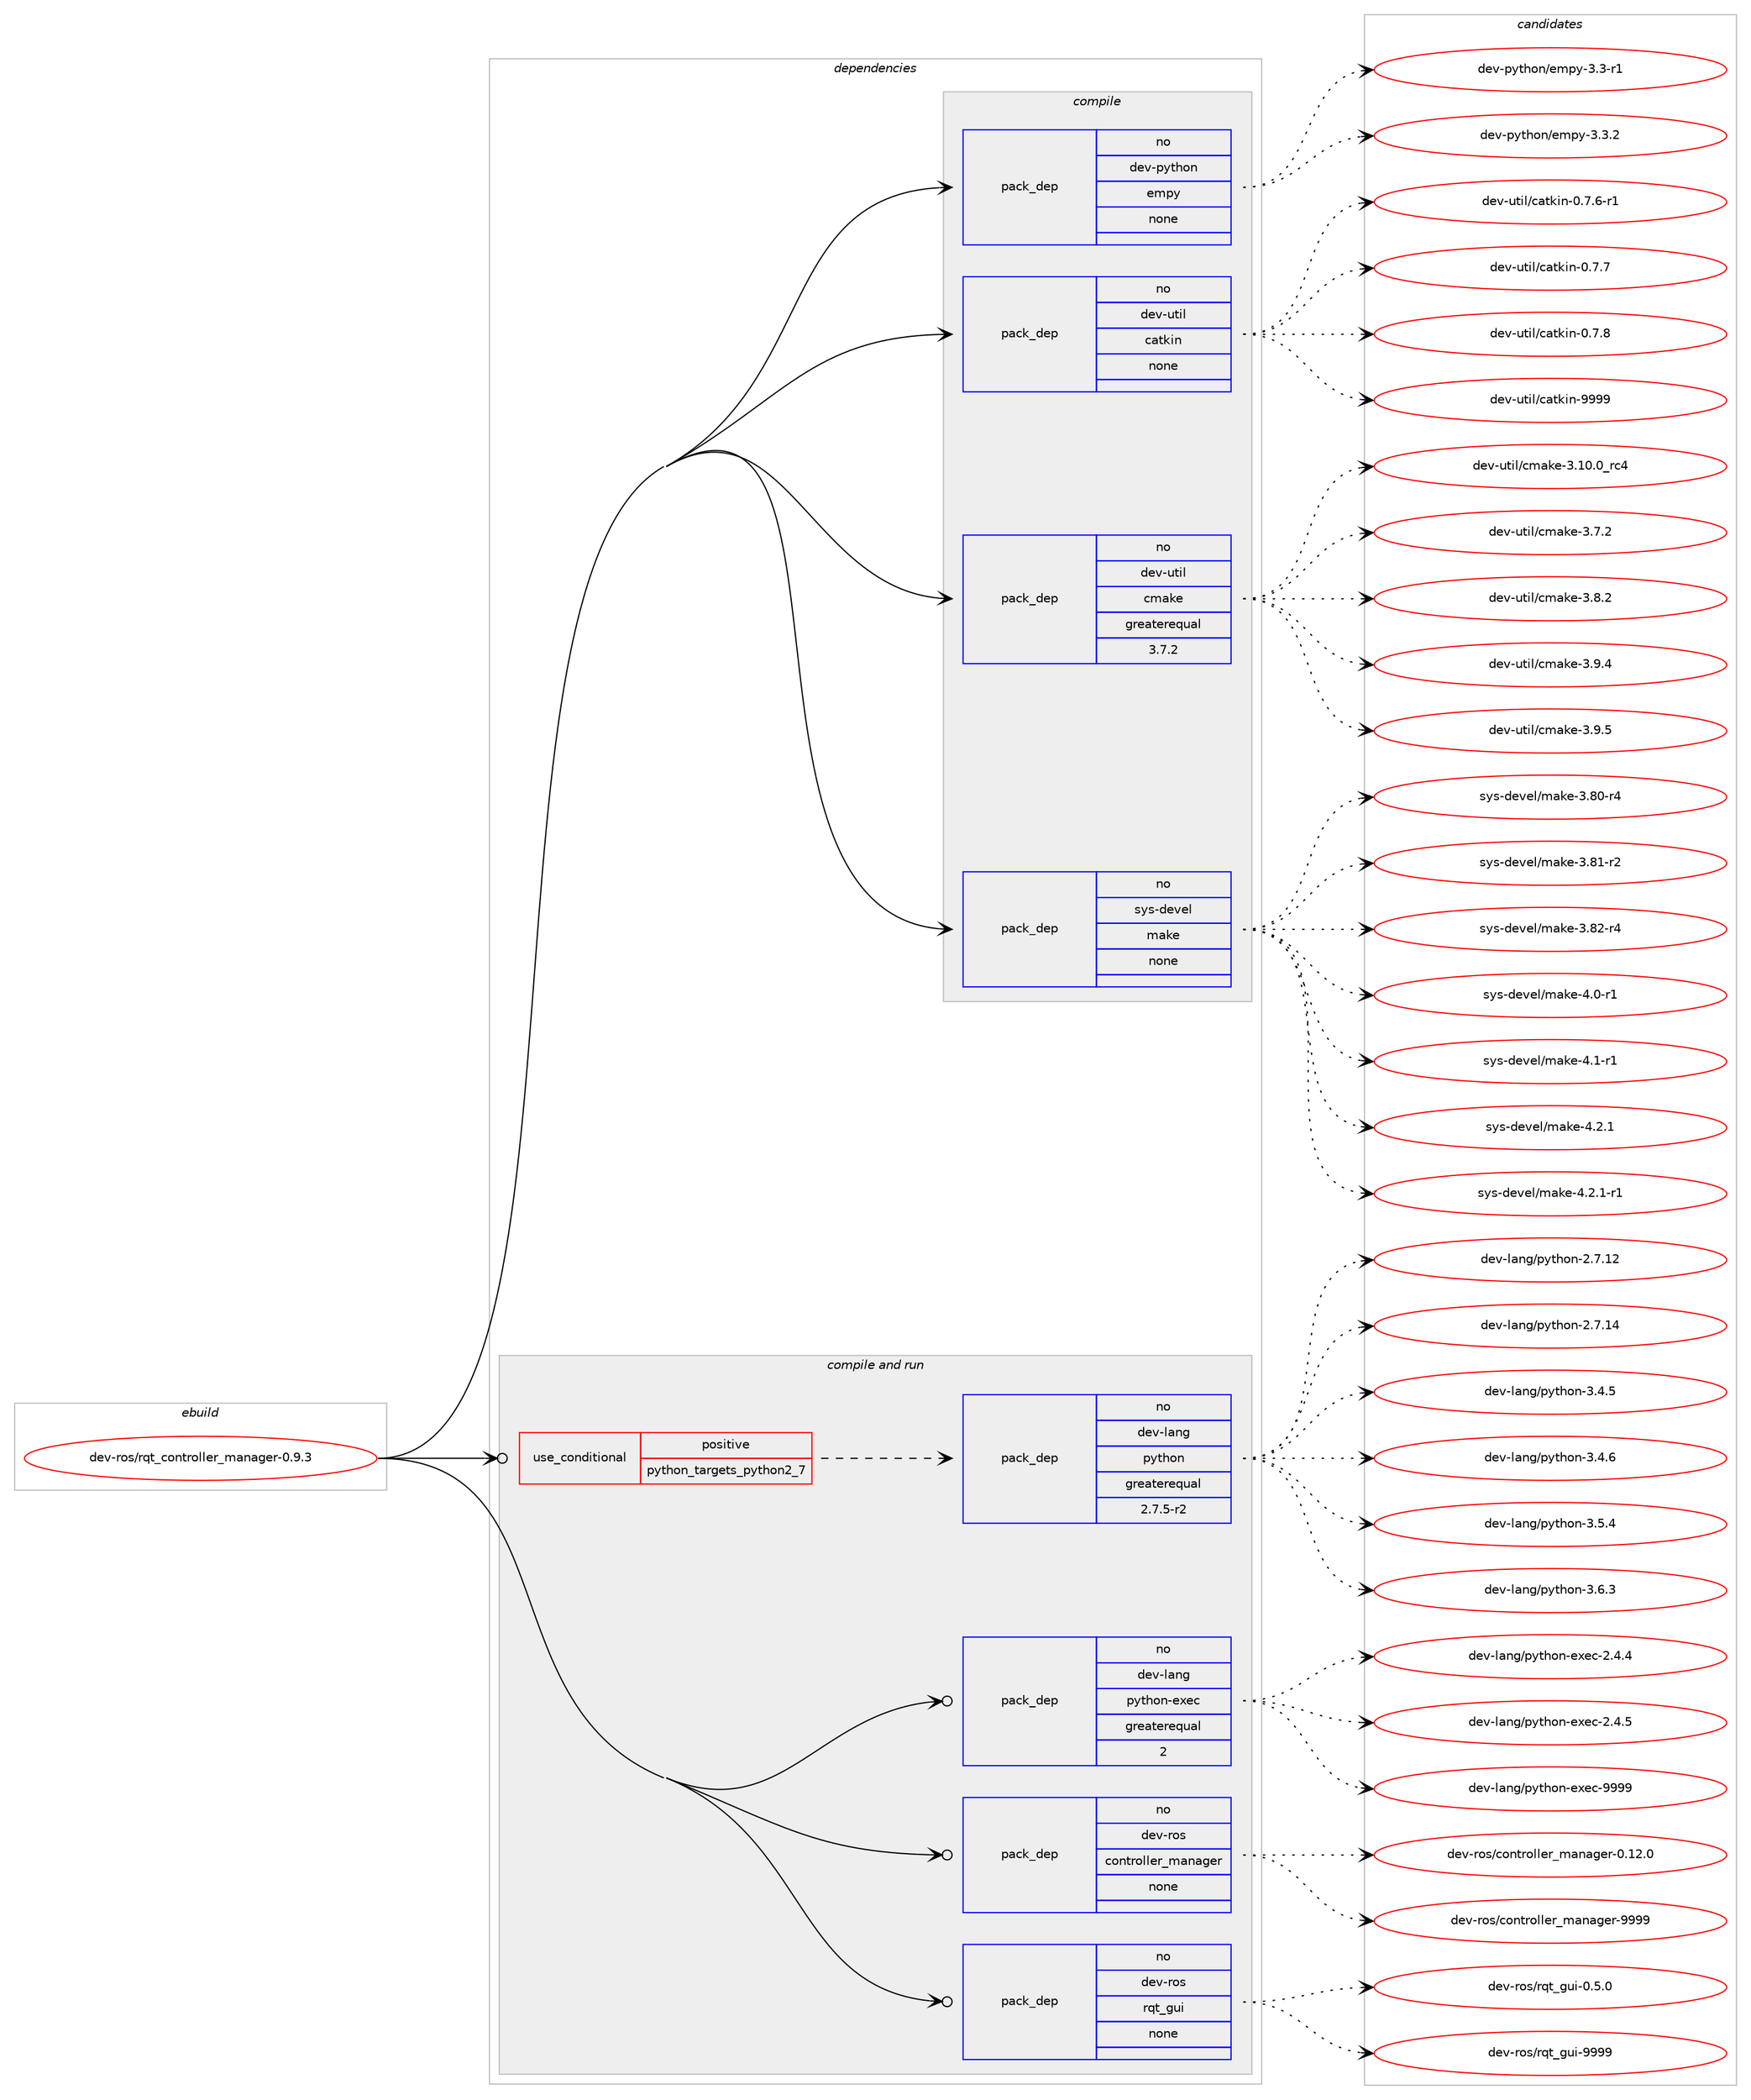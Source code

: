 digraph prolog {

# *************
# Graph options
# *************

newrank=true;
concentrate=true;
compound=true;
graph [rankdir=LR,fontname=Helvetica,fontsize=10,ranksep=1.5];#, ranksep=2.5, nodesep=0.2];
edge  [arrowhead=vee];
node  [fontname=Helvetica,fontsize=10];

# **********
# The ebuild
# **********

subgraph cluster_leftcol {
color=gray;
rank=same;
label=<<i>ebuild</i>>;
id [label="dev-ros/rqt_controller_manager-0.9.3", color=red, width=4, href="../dev-ros/rqt_controller_manager-0.9.3.svg"];
}

# ****************
# The dependencies
# ****************

subgraph cluster_midcol {
color=gray;
label=<<i>dependencies</i>>;
subgraph cluster_compile {
fillcolor="#eeeeee";
style=filled;
label=<<i>compile</i>>;
subgraph pack161504 {
dependency212530 [label=<<TABLE BORDER="0" CELLBORDER="1" CELLSPACING="0" CELLPADDING="4" WIDTH="220"><TR><TD ROWSPAN="6" CELLPADDING="30">pack_dep</TD></TR><TR><TD WIDTH="110">no</TD></TR><TR><TD>dev-python</TD></TR><TR><TD>empy</TD></TR><TR><TD>none</TD></TR><TR><TD></TD></TR></TABLE>>, shape=none, color=blue];
}
id:e -> dependency212530:w [weight=20,style="solid",arrowhead="vee"];
subgraph pack161505 {
dependency212531 [label=<<TABLE BORDER="0" CELLBORDER="1" CELLSPACING="0" CELLPADDING="4" WIDTH="220"><TR><TD ROWSPAN="6" CELLPADDING="30">pack_dep</TD></TR><TR><TD WIDTH="110">no</TD></TR><TR><TD>dev-util</TD></TR><TR><TD>catkin</TD></TR><TR><TD>none</TD></TR><TR><TD></TD></TR></TABLE>>, shape=none, color=blue];
}
id:e -> dependency212531:w [weight=20,style="solid",arrowhead="vee"];
subgraph pack161506 {
dependency212532 [label=<<TABLE BORDER="0" CELLBORDER="1" CELLSPACING="0" CELLPADDING="4" WIDTH="220"><TR><TD ROWSPAN="6" CELLPADDING="30">pack_dep</TD></TR><TR><TD WIDTH="110">no</TD></TR><TR><TD>dev-util</TD></TR><TR><TD>cmake</TD></TR><TR><TD>greaterequal</TD></TR><TR><TD>3.7.2</TD></TR></TABLE>>, shape=none, color=blue];
}
id:e -> dependency212532:w [weight=20,style="solid",arrowhead="vee"];
subgraph pack161507 {
dependency212533 [label=<<TABLE BORDER="0" CELLBORDER="1" CELLSPACING="0" CELLPADDING="4" WIDTH="220"><TR><TD ROWSPAN="6" CELLPADDING="30">pack_dep</TD></TR><TR><TD WIDTH="110">no</TD></TR><TR><TD>sys-devel</TD></TR><TR><TD>make</TD></TR><TR><TD>none</TD></TR><TR><TD></TD></TR></TABLE>>, shape=none, color=blue];
}
id:e -> dependency212533:w [weight=20,style="solid",arrowhead="vee"];
}
subgraph cluster_compileandrun {
fillcolor="#eeeeee";
style=filled;
label=<<i>compile and run</i>>;
subgraph cond47039 {
dependency212534 [label=<<TABLE BORDER="0" CELLBORDER="1" CELLSPACING="0" CELLPADDING="4"><TR><TD ROWSPAN="3" CELLPADDING="10">use_conditional</TD></TR><TR><TD>positive</TD></TR><TR><TD>python_targets_python2_7</TD></TR></TABLE>>, shape=none, color=red];
subgraph pack161508 {
dependency212535 [label=<<TABLE BORDER="0" CELLBORDER="1" CELLSPACING="0" CELLPADDING="4" WIDTH="220"><TR><TD ROWSPAN="6" CELLPADDING="30">pack_dep</TD></TR><TR><TD WIDTH="110">no</TD></TR><TR><TD>dev-lang</TD></TR><TR><TD>python</TD></TR><TR><TD>greaterequal</TD></TR><TR><TD>2.7.5-r2</TD></TR></TABLE>>, shape=none, color=blue];
}
dependency212534:e -> dependency212535:w [weight=20,style="dashed",arrowhead="vee"];
}
id:e -> dependency212534:w [weight=20,style="solid",arrowhead="odotvee"];
subgraph pack161509 {
dependency212536 [label=<<TABLE BORDER="0" CELLBORDER="1" CELLSPACING="0" CELLPADDING="4" WIDTH="220"><TR><TD ROWSPAN="6" CELLPADDING="30">pack_dep</TD></TR><TR><TD WIDTH="110">no</TD></TR><TR><TD>dev-lang</TD></TR><TR><TD>python-exec</TD></TR><TR><TD>greaterequal</TD></TR><TR><TD>2</TD></TR></TABLE>>, shape=none, color=blue];
}
id:e -> dependency212536:w [weight=20,style="solid",arrowhead="odotvee"];
subgraph pack161510 {
dependency212537 [label=<<TABLE BORDER="0" CELLBORDER="1" CELLSPACING="0" CELLPADDING="4" WIDTH="220"><TR><TD ROWSPAN="6" CELLPADDING="30">pack_dep</TD></TR><TR><TD WIDTH="110">no</TD></TR><TR><TD>dev-ros</TD></TR><TR><TD>controller_manager</TD></TR><TR><TD>none</TD></TR><TR><TD></TD></TR></TABLE>>, shape=none, color=blue];
}
id:e -> dependency212537:w [weight=20,style="solid",arrowhead="odotvee"];
subgraph pack161511 {
dependency212538 [label=<<TABLE BORDER="0" CELLBORDER="1" CELLSPACING="0" CELLPADDING="4" WIDTH="220"><TR><TD ROWSPAN="6" CELLPADDING="30">pack_dep</TD></TR><TR><TD WIDTH="110">no</TD></TR><TR><TD>dev-ros</TD></TR><TR><TD>rqt_gui</TD></TR><TR><TD>none</TD></TR><TR><TD></TD></TR></TABLE>>, shape=none, color=blue];
}
id:e -> dependency212538:w [weight=20,style="solid",arrowhead="odotvee"];
}
subgraph cluster_run {
fillcolor="#eeeeee";
style=filled;
label=<<i>run</i>>;
}
}

# **************
# The candidates
# **************

subgraph cluster_choices {
rank=same;
color=gray;
label=<<i>candidates</i>>;

subgraph choice161504 {
color=black;
nodesep=1;
choice1001011184511212111610411111047101109112121455146514511449 [label="dev-python/empy-3.3-r1", color=red, width=4,href="../dev-python/empy-3.3-r1.svg"];
choice1001011184511212111610411111047101109112121455146514650 [label="dev-python/empy-3.3.2", color=red, width=4,href="../dev-python/empy-3.3.2.svg"];
dependency212530:e -> choice1001011184511212111610411111047101109112121455146514511449:w [style=dotted,weight="100"];
dependency212530:e -> choice1001011184511212111610411111047101109112121455146514650:w [style=dotted,weight="100"];
}
subgraph choice161505 {
color=black;
nodesep=1;
choice100101118451171161051084799971161071051104548465546544511449 [label="dev-util/catkin-0.7.6-r1", color=red, width=4,href="../dev-util/catkin-0.7.6-r1.svg"];
choice10010111845117116105108479997116107105110454846554655 [label="dev-util/catkin-0.7.7", color=red, width=4,href="../dev-util/catkin-0.7.7.svg"];
choice10010111845117116105108479997116107105110454846554656 [label="dev-util/catkin-0.7.8", color=red, width=4,href="../dev-util/catkin-0.7.8.svg"];
choice100101118451171161051084799971161071051104557575757 [label="dev-util/catkin-9999", color=red, width=4,href="../dev-util/catkin-9999.svg"];
dependency212531:e -> choice100101118451171161051084799971161071051104548465546544511449:w [style=dotted,weight="100"];
dependency212531:e -> choice10010111845117116105108479997116107105110454846554655:w [style=dotted,weight="100"];
dependency212531:e -> choice10010111845117116105108479997116107105110454846554656:w [style=dotted,weight="100"];
dependency212531:e -> choice100101118451171161051084799971161071051104557575757:w [style=dotted,weight="100"];
}
subgraph choice161506 {
color=black;
nodesep=1;
choice1001011184511711610510847991099710710145514649484648951149952 [label="dev-util/cmake-3.10.0_rc4", color=red, width=4,href="../dev-util/cmake-3.10.0_rc4.svg"];
choice10010111845117116105108479910997107101455146554650 [label="dev-util/cmake-3.7.2", color=red, width=4,href="../dev-util/cmake-3.7.2.svg"];
choice10010111845117116105108479910997107101455146564650 [label="dev-util/cmake-3.8.2", color=red, width=4,href="../dev-util/cmake-3.8.2.svg"];
choice10010111845117116105108479910997107101455146574652 [label="dev-util/cmake-3.9.4", color=red, width=4,href="../dev-util/cmake-3.9.4.svg"];
choice10010111845117116105108479910997107101455146574653 [label="dev-util/cmake-3.9.5", color=red, width=4,href="../dev-util/cmake-3.9.5.svg"];
dependency212532:e -> choice1001011184511711610510847991099710710145514649484648951149952:w [style=dotted,weight="100"];
dependency212532:e -> choice10010111845117116105108479910997107101455146554650:w [style=dotted,weight="100"];
dependency212532:e -> choice10010111845117116105108479910997107101455146564650:w [style=dotted,weight="100"];
dependency212532:e -> choice10010111845117116105108479910997107101455146574652:w [style=dotted,weight="100"];
dependency212532:e -> choice10010111845117116105108479910997107101455146574653:w [style=dotted,weight="100"];
}
subgraph choice161507 {
color=black;
nodesep=1;
choice11512111545100101118101108471099710710145514656484511452 [label="sys-devel/make-3.80-r4", color=red, width=4,href="../sys-devel/make-3.80-r4.svg"];
choice11512111545100101118101108471099710710145514656494511450 [label="sys-devel/make-3.81-r2", color=red, width=4,href="../sys-devel/make-3.81-r2.svg"];
choice11512111545100101118101108471099710710145514656504511452 [label="sys-devel/make-3.82-r4", color=red, width=4,href="../sys-devel/make-3.82-r4.svg"];
choice115121115451001011181011084710997107101455246484511449 [label="sys-devel/make-4.0-r1", color=red, width=4,href="../sys-devel/make-4.0-r1.svg"];
choice115121115451001011181011084710997107101455246494511449 [label="sys-devel/make-4.1-r1", color=red, width=4,href="../sys-devel/make-4.1-r1.svg"];
choice115121115451001011181011084710997107101455246504649 [label="sys-devel/make-4.2.1", color=red, width=4,href="../sys-devel/make-4.2.1.svg"];
choice1151211154510010111810110847109971071014552465046494511449 [label="sys-devel/make-4.2.1-r1", color=red, width=4,href="../sys-devel/make-4.2.1-r1.svg"];
dependency212533:e -> choice11512111545100101118101108471099710710145514656484511452:w [style=dotted,weight="100"];
dependency212533:e -> choice11512111545100101118101108471099710710145514656494511450:w [style=dotted,weight="100"];
dependency212533:e -> choice11512111545100101118101108471099710710145514656504511452:w [style=dotted,weight="100"];
dependency212533:e -> choice115121115451001011181011084710997107101455246484511449:w [style=dotted,weight="100"];
dependency212533:e -> choice115121115451001011181011084710997107101455246494511449:w [style=dotted,weight="100"];
dependency212533:e -> choice115121115451001011181011084710997107101455246504649:w [style=dotted,weight="100"];
dependency212533:e -> choice1151211154510010111810110847109971071014552465046494511449:w [style=dotted,weight="100"];
}
subgraph choice161508 {
color=black;
nodesep=1;
choice10010111845108971101034711212111610411111045504655464950 [label="dev-lang/python-2.7.12", color=red, width=4,href="../dev-lang/python-2.7.12.svg"];
choice10010111845108971101034711212111610411111045504655464952 [label="dev-lang/python-2.7.14", color=red, width=4,href="../dev-lang/python-2.7.14.svg"];
choice100101118451089711010347112121116104111110455146524653 [label="dev-lang/python-3.4.5", color=red, width=4,href="../dev-lang/python-3.4.5.svg"];
choice100101118451089711010347112121116104111110455146524654 [label="dev-lang/python-3.4.6", color=red, width=4,href="../dev-lang/python-3.4.6.svg"];
choice100101118451089711010347112121116104111110455146534652 [label="dev-lang/python-3.5.4", color=red, width=4,href="../dev-lang/python-3.5.4.svg"];
choice100101118451089711010347112121116104111110455146544651 [label="dev-lang/python-3.6.3", color=red, width=4,href="../dev-lang/python-3.6.3.svg"];
dependency212535:e -> choice10010111845108971101034711212111610411111045504655464950:w [style=dotted,weight="100"];
dependency212535:e -> choice10010111845108971101034711212111610411111045504655464952:w [style=dotted,weight="100"];
dependency212535:e -> choice100101118451089711010347112121116104111110455146524653:w [style=dotted,weight="100"];
dependency212535:e -> choice100101118451089711010347112121116104111110455146524654:w [style=dotted,weight="100"];
dependency212535:e -> choice100101118451089711010347112121116104111110455146534652:w [style=dotted,weight="100"];
dependency212535:e -> choice100101118451089711010347112121116104111110455146544651:w [style=dotted,weight="100"];
}
subgraph choice161509 {
color=black;
nodesep=1;
choice1001011184510897110103471121211161041111104510112010199455046524652 [label="dev-lang/python-exec-2.4.4", color=red, width=4,href="../dev-lang/python-exec-2.4.4.svg"];
choice1001011184510897110103471121211161041111104510112010199455046524653 [label="dev-lang/python-exec-2.4.5", color=red, width=4,href="../dev-lang/python-exec-2.4.5.svg"];
choice10010111845108971101034711212111610411111045101120101994557575757 [label="dev-lang/python-exec-9999", color=red, width=4,href="../dev-lang/python-exec-9999.svg"];
dependency212536:e -> choice1001011184510897110103471121211161041111104510112010199455046524652:w [style=dotted,weight="100"];
dependency212536:e -> choice1001011184510897110103471121211161041111104510112010199455046524653:w [style=dotted,weight="100"];
dependency212536:e -> choice10010111845108971101034711212111610411111045101120101994557575757:w [style=dotted,weight="100"];
}
subgraph choice161510 {
color=black;
nodesep=1;
choice10010111845114111115479911111011611411110810810111495109971109710310111445484649504648 [label="dev-ros/controller_manager-0.12.0", color=red, width=4,href="../dev-ros/controller_manager-0.12.0.svg"];
choice1001011184511411111547991111101161141111081081011149510997110971031011144557575757 [label="dev-ros/controller_manager-9999", color=red, width=4,href="../dev-ros/controller_manager-9999.svg"];
dependency212537:e -> choice10010111845114111115479911111011611411110810810111495109971109710310111445484649504648:w [style=dotted,weight="100"];
dependency212537:e -> choice1001011184511411111547991111101161141111081081011149510997110971031011144557575757:w [style=dotted,weight="100"];
}
subgraph choice161511 {
color=black;
nodesep=1;
choice100101118451141111154711411311695103117105454846534648 [label="dev-ros/rqt_gui-0.5.0", color=red, width=4,href="../dev-ros/rqt_gui-0.5.0.svg"];
choice1001011184511411111547114113116951031171054557575757 [label="dev-ros/rqt_gui-9999", color=red, width=4,href="../dev-ros/rqt_gui-9999.svg"];
dependency212538:e -> choice100101118451141111154711411311695103117105454846534648:w [style=dotted,weight="100"];
dependency212538:e -> choice1001011184511411111547114113116951031171054557575757:w [style=dotted,weight="100"];
}
}

}
